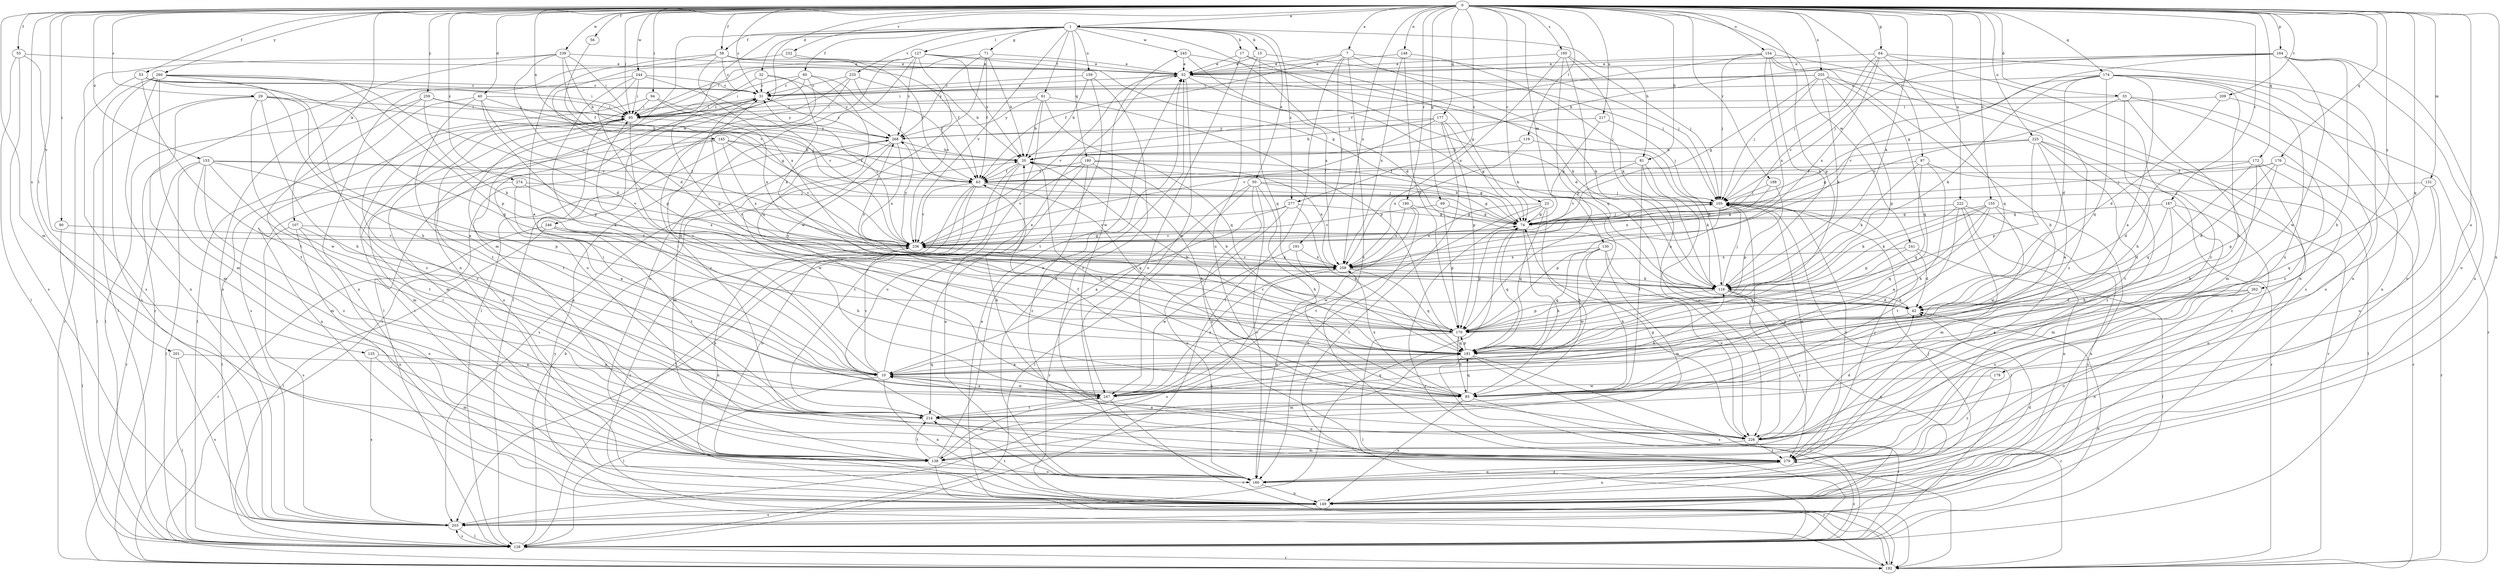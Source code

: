 strict digraph  {
0;
1;
7;
10;
15;
17;
20;
23;
29;
31;
32;
33;
40;
42;
50;
52;
53;
55;
56;
58;
60;
61;
63;
64;
69;
71;
74;
81;
85;
90;
94;
95;
97;
105;
107;
116;
119;
125;
127;
128;
130;
131;
138;
145;
148;
149;
153;
154;
155;
159;
160;
164;
170;
172;
174;
176;
177;
178;
180;
181;
187;
188;
190;
191;
192;
195;
201;
203;
209;
214;
217;
222;
225;
226;
232;
233;
236;
239;
241;
244;
245;
246;
247;
255;
258;
259;
260;
262;
268;
274;
277;
279;
0 -> 1  [label=a];
0 -> 7  [label=a];
0 -> 23  [label=c];
0 -> 29  [label=c];
0 -> 31  [label=c];
0 -> 32  [label=d];
0 -> 33  [label=d];
0 -> 40  [label=d];
0 -> 53  [label=f];
0 -> 55  [label=f];
0 -> 56  [label=f];
0 -> 58  [label=f];
0 -> 64  [label=g];
0 -> 69  [label=g];
0 -> 81  [label=h];
0 -> 90  [label=i];
0 -> 94  [label=i];
0 -> 95  [label=i];
0 -> 97  [label=j];
0 -> 107  [label=k];
0 -> 116  [label=k];
0 -> 119  [label=l];
0 -> 125  [label=l];
0 -> 130  [label=m];
0 -> 131  [label=m];
0 -> 138  [label=m];
0 -> 145  [label=n];
0 -> 148  [label=n];
0 -> 149  [label=n];
0 -> 153  [label=o];
0 -> 154  [label=o];
0 -> 155  [label=o];
0 -> 164  [label=p];
0 -> 170  [label=p];
0 -> 172  [label=q];
0 -> 174  [label=q];
0 -> 176  [label=q];
0 -> 177  [label=q];
0 -> 178  [label=q];
0 -> 187  [label=r];
0 -> 188  [label=r];
0 -> 190  [label=r];
0 -> 195  [label=s];
0 -> 201  [label=s];
0 -> 209  [label=t];
0 -> 217  [label=u];
0 -> 222  [label=u];
0 -> 225  [label=u];
0 -> 226  [label=u];
0 -> 232  [label=v];
0 -> 239  [label=w];
0 -> 241  [label=w];
0 -> 244  [label=w];
0 -> 255  [label=x];
0 -> 258  [label=x];
0 -> 259  [label=y];
0 -> 260  [label=y];
0 -> 262  [label=y];
0 -> 274  [label=z];
0 -> 277  [label=z];
1 -> 15  [label=b];
1 -> 17  [label=b];
1 -> 42  [label=d];
1 -> 50  [label=e];
1 -> 58  [label=f];
1 -> 60  [label=f];
1 -> 61  [label=f];
1 -> 71  [label=g];
1 -> 81  [label=h];
1 -> 127  [label=l];
1 -> 138  [label=m];
1 -> 149  [label=n];
1 -> 159  [label=o];
1 -> 180  [label=q];
1 -> 233  [label=v];
1 -> 236  [label=v];
1 -> 245  [label=w];
1 -> 246  [label=w];
1 -> 277  [label=z];
7 -> 52  [label=e];
7 -> 63  [label=f];
7 -> 105  [label=j];
7 -> 116  [label=k];
7 -> 128  [label=l];
7 -> 191  [label=r];
7 -> 279  [label=z];
10 -> 31  [label=c];
10 -> 52  [label=e];
10 -> 85  [label=h];
10 -> 95  [label=i];
10 -> 128  [label=l];
10 -> 149  [label=n];
10 -> 181  [label=q];
10 -> 236  [label=v];
10 -> 247  [label=w];
15 -> 52  [label=e];
15 -> 105  [label=j];
15 -> 181  [label=q];
15 -> 226  [label=u];
17 -> 42  [label=d];
17 -> 52  [label=e];
17 -> 116  [label=k];
17 -> 160  [label=o];
20 -> 63  [label=f];
20 -> 85  [label=h];
20 -> 203  [label=s];
20 -> 214  [label=t];
23 -> 74  [label=g];
23 -> 85  [label=h];
23 -> 181  [label=q];
23 -> 192  [label=r];
23 -> 214  [label=t];
23 -> 258  [label=x];
29 -> 10  [label=a];
29 -> 74  [label=g];
29 -> 85  [label=h];
29 -> 95  [label=i];
29 -> 128  [label=l];
29 -> 138  [label=m];
29 -> 247  [label=w];
31 -> 95  [label=i];
31 -> 203  [label=s];
31 -> 226  [label=u];
32 -> 31  [label=c];
32 -> 116  [label=k];
32 -> 170  [label=p];
32 -> 268  [label=y];
33 -> 85  [label=h];
33 -> 95  [label=i];
33 -> 138  [label=m];
33 -> 160  [label=o];
33 -> 236  [label=v];
33 -> 279  [label=z];
40 -> 95  [label=i];
40 -> 105  [label=j];
40 -> 128  [label=l];
40 -> 170  [label=p];
40 -> 214  [label=t];
40 -> 236  [label=v];
42 -> 116  [label=k];
42 -> 170  [label=p];
50 -> 74  [label=g];
50 -> 85  [label=h];
50 -> 105  [label=j];
50 -> 128  [label=l];
50 -> 160  [label=o];
50 -> 192  [label=r];
50 -> 279  [label=z];
52 -> 31  [label=c];
52 -> 105  [label=j];
52 -> 116  [label=k];
52 -> 236  [label=v];
52 -> 247  [label=w];
53 -> 31  [label=c];
53 -> 85  [label=h];
53 -> 95  [label=i];
53 -> 181  [label=q];
53 -> 192  [label=r];
53 -> 214  [label=t];
55 -> 52  [label=e];
55 -> 128  [label=l];
55 -> 203  [label=s];
55 -> 236  [label=v];
56 -> 236  [label=v];
58 -> 10  [label=a];
58 -> 31  [label=c];
58 -> 52  [label=e];
58 -> 63  [label=f];
58 -> 203  [label=s];
58 -> 258  [label=x];
60 -> 31  [label=c];
60 -> 63  [label=f];
60 -> 95  [label=i];
60 -> 128  [label=l];
60 -> 181  [label=q];
60 -> 279  [label=z];
61 -> 20  [label=b];
61 -> 95  [label=i];
61 -> 160  [label=o];
61 -> 170  [label=p];
61 -> 181  [label=q];
61 -> 268  [label=y];
63 -> 105  [label=j];
63 -> 128  [label=l];
63 -> 149  [label=n];
63 -> 181  [label=q];
63 -> 192  [label=r];
63 -> 236  [label=v];
64 -> 52  [label=e];
64 -> 105  [label=j];
64 -> 149  [label=n];
64 -> 181  [label=q];
64 -> 236  [label=v];
64 -> 258  [label=x];
64 -> 279  [label=z];
69 -> 74  [label=g];
69 -> 170  [label=p];
69 -> 236  [label=v];
71 -> 20  [label=b];
71 -> 52  [label=e];
71 -> 63  [label=f];
71 -> 95  [label=i];
71 -> 247  [label=w];
71 -> 268  [label=y];
74 -> 20  [label=b];
74 -> 85  [label=h];
74 -> 105  [label=j];
74 -> 170  [label=p];
74 -> 181  [label=q];
74 -> 236  [label=v];
81 -> 63  [label=f];
81 -> 116  [label=k];
81 -> 214  [label=t];
81 -> 226  [label=u];
81 -> 236  [label=v];
85 -> 63  [label=f];
85 -> 128  [label=l];
85 -> 149  [label=n];
85 -> 181  [label=q];
85 -> 258  [label=x];
90 -> 128  [label=l];
90 -> 236  [label=v];
94 -> 95  [label=i];
94 -> 258  [label=x];
94 -> 268  [label=y];
94 -> 279  [label=z];
95 -> 31  [label=c];
95 -> 138  [label=m];
95 -> 160  [label=o];
95 -> 181  [label=q];
95 -> 214  [label=t];
95 -> 268  [label=y];
97 -> 63  [label=f];
97 -> 85  [label=h];
97 -> 116  [label=k];
97 -> 181  [label=q];
97 -> 192  [label=r];
105 -> 74  [label=g];
105 -> 128  [label=l];
105 -> 170  [label=p];
105 -> 226  [label=u];
105 -> 279  [label=z];
107 -> 10  [label=a];
107 -> 149  [label=n];
107 -> 160  [label=o];
107 -> 203  [label=s];
107 -> 236  [label=v];
116 -> 42  [label=d];
116 -> 105  [label=j];
116 -> 149  [label=n];
116 -> 170  [label=p];
116 -> 268  [label=y];
116 -> 279  [label=z];
119 -> 20  [label=b];
119 -> 116  [label=k];
119 -> 258  [label=x];
125 -> 10  [label=a];
125 -> 138  [label=m];
125 -> 203  [label=s];
127 -> 20  [label=b];
127 -> 52  [label=e];
127 -> 74  [label=g];
127 -> 95  [label=i];
127 -> 128  [label=l];
127 -> 149  [label=n];
127 -> 236  [label=v];
127 -> 268  [label=y];
128 -> 20  [label=b];
128 -> 42  [label=d];
128 -> 192  [label=r];
128 -> 203  [label=s];
128 -> 279  [label=z];
130 -> 85  [label=h];
130 -> 138  [label=m];
130 -> 181  [label=q];
130 -> 226  [label=u];
130 -> 247  [label=w];
130 -> 258  [label=x];
131 -> 105  [label=j];
131 -> 181  [label=q];
131 -> 192  [label=r];
131 -> 226  [label=u];
138 -> 52  [label=e];
138 -> 160  [label=o];
138 -> 192  [label=r];
138 -> 214  [label=t];
138 -> 247  [label=w];
145 -> 20  [label=b];
145 -> 63  [label=f];
145 -> 138  [label=m];
145 -> 149  [label=n];
145 -> 236  [label=v];
145 -> 258  [label=x];
148 -> 52  [label=e];
148 -> 116  [label=k];
148 -> 170  [label=p];
148 -> 258  [label=x];
149 -> 42  [label=d];
149 -> 95  [label=i];
149 -> 105  [label=j];
149 -> 203  [label=s];
149 -> 214  [label=t];
153 -> 63  [label=f];
153 -> 128  [label=l];
153 -> 138  [label=m];
153 -> 170  [label=p];
153 -> 192  [label=r];
153 -> 214  [label=t];
153 -> 236  [label=v];
153 -> 279  [label=z];
154 -> 52  [label=e];
154 -> 63  [label=f];
154 -> 85  [label=h];
154 -> 105  [label=j];
154 -> 116  [label=k];
154 -> 149  [label=n];
154 -> 203  [label=s];
154 -> 258  [label=x];
155 -> 10  [label=a];
155 -> 74  [label=g];
155 -> 116  [label=k];
155 -> 149  [label=n];
155 -> 170  [label=p];
155 -> 181  [label=q];
155 -> 247  [label=w];
159 -> 20  [label=b];
159 -> 31  [label=c];
159 -> 214  [label=t];
159 -> 279  [label=z];
160 -> 52  [label=e];
160 -> 95  [label=i];
160 -> 149  [label=n];
160 -> 279  [label=z];
164 -> 20  [label=b];
164 -> 52  [label=e];
164 -> 74  [label=g];
164 -> 85  [label=h];
164 -> 105  [label=j];
164 -> 149  [label=n];
164 -> 160  [label=o];
164 -> 247  [label=w];
170 -> 20  [label=b];
170 -> 31  [label=c];
170 -> 85  [label=h];
170 -> 128  [label=l];
170 -> 181  [label=q];
170 -> 236  [label=v];
172 -> 42  [label=d];
172 -> 63  [label=f];
172 -> 85  [label=h];
172 -> 128  [label=l];
172 -> 181  [label=q];
172 -> 279  [label=z];
174 -> 10  [label=a];
174 -> 31  [label=c];
174 -> 42  [label=d];
174 -> 85  [label=h];
174 -> 116  [label=k];
174 -> 149  [label=n];
174 -> 160  [label=o];
174 -> 181  [label=q];
174 -> 226  [label=u];
174 -> 236  [label=v];
176 -> 42  [label=d];
176 -> 63  [label=f];
176 -> 105  [label=j];
176 -> 170  [label=p];
176 -> 192  [label=r];
177 -> 20  [label=b];
177 -> 74  [label=g];
177 -> 128  [label=l];
177 -> 170  [label=p];
177 -> 236  [label=v];
177 -> 268  [label=y];
178 -> 247  [label=w];
178 -> 279  [label=z];
180 -> 63  [label=f];
180 -> 74  [label=g];
180 -> 85  [label=h];
180 -> 160  [label=o];
180 -> 236  [label=v];
180 -> 258  [label=x];
180 -> 279  [label=z];
181 -> 10  [label=a];
181 -> 20  [label=b];
181 -> 128  [label=l];
181 -> 138  [label=m];
181 -> 170  [label=p];
181 -> 192  [label=r];
181 -> 203  [label=s];
187 -> 42  [label=d];
187 -> 74  [label=g];
187 -> 85  [label=h];
187 -> 138  [label=m];
187 -> 160  [label=o];
188 -> 105  [label=j];
188 -> 170  [label=p];
188 -> 258  [label=x];
190 -> 74  [label=g];
190 -> 160  [label=o];
190 -> 247  [label=w];
190 -> 258  [label=x];
191 -> 160  [label=o];
191 -> 247  [label=w];
191 -> 258  [label=x];
192 -> 52  [label=e];
192 -> 268  [label=y];
195 -> 52  [label=e];
195 -> 105  [label=j];
195 -> 170  [label=p];
195 -> 181  [label=q];
195 -> 226  [label=u];
195 -> 258  [label=x];
201 -> 10  [label=a];
201 -> 128  [label=l];
201 -> 203  [label=s];
203 -> 74  [label=g];
203 -> 128  [label=l];
209 -> 42  [label=d];
209 -> 95  [label=i];
209 -> 192  [label=r];
214 -> 226  [label=u];
217 -> 74  [label=g];
217 -> 105  [label=j];
217 -> 268  [label=y];
222 -> 74  [label=g];
222 -> 116  [label=k];
222 -> 138  [label=m];
222 -> 149  [label=n];
222 -> 203  [label=s];
222 -> 214  [label=t];
225 -> 10  [label=a];
225 -> 20  [label=b];
225 -> 74  [label=g];
225 -> 170  [label=p];
225 -> 192  [label=r];
225 -> 214  [label=t];
225 -> 279  [label=z];
226 -> 10  [label=a];
226 -> 20  [label=b];
226 -> 42  [label=d];
226 -> 74  [label=g];
226 -> 105  [label=j];
226 -> 138  [label=m];
226 -> 279  [label=z];
232 -> 42  [label=d];
232 -> 52  [label=e];
232 -> 63  [label=f];
233 -> 20  [label=b];
233 -> 31  [label=c];
233 -> 63  [label=f];
233 -> 128  [label=l];
233 -> 192  [label=r];
236 -> 31  [label=c];
236 -> 74  [label=g];
236 -> 149  [label=n];
236 -> 258  [label=x];
236 -> 268  [label=y];
239 -> 20  [label=b];
239 -> 52  [label=e];
239 -> 63  [label=f];
239 -> 95  [label=i];
239 -> 192  [label=r];
239 -> 203  [label=s];
239 -> 236  [label=v];
241 -> 42  [label=d];
241 -> 128  [label=l];
241 -> 181  [label=q];
241 -> 258  [label=x];
244 -> 10  [label=a];
244 -> 31  [label=c];
244 -> 95  [label=i];
244 -> 149  [label=n];
244 -> 170  [label=p];
244 -> 236  [label=v];
245 -> 52  [label=e];
245 -> 74  [label=g];
245 -> 247  [label=w];
245 -> 258  [label=x];
246 -> 85  [label=h];
246 -> 128  [label=l];
246 -> 192  [label=r];
246 -> 214  [label=t];
246 -> 236  [label=v];
247 -> 10  [label=a];
247 -> 95  [label=i];
247 -> 116  [label=k];
247 -> 192  [label=r];
247 -> 214  [label=t];
247 -> 258  [label=x];
255 -> 31  [label=c];
255 -> 74  [label=g];
255 -> 95  [label=i];
255 -> 105  [label=j];
255 -> 116  [label=k];
255 -> 170  [label=p];
255 -> 181  [label=q];
255 -> 279  [label=z];
258 -> 116  [label=k];
258 -> 181  [label=q];
258 -> 203  [label=s];
258 -> 236  [label=v];
259 -> 20  [label=b];
259 -> 95  [label=i];
259 -> 116  [label=k];
259 -> 128  [label=l];
259 -> 214  [label=t];
260 -> 31  [label=c];
260 -> 42  [label=d];
260 -> 128  [label=l];
260 -> 138  [label=m];
260 -> 149  [label=n];
260 -> 170  [label=p];
260 -> 203  [label=s];
260 -> 279  [label=z];
262 -> 10  [label=a];
262 -> 42  [label=d];
262 -> 149  [label=n];
262 -> 160  [label=o];
262 -> 226  [label=u];
268 -> 20  [label=b];
268 -> 31  [label=c];
268 -> 138  [label=m];
268 -> 203  [label=s];
268 -> 247  [label=w];
268 -> 258  [label=x];
274 -> 10  [label=a];
274 -> 105  [label=j];
274 -> 128  [label=l];
274 -> 258  [label=x];
277 -> 10  [label=a];
277 -> 74  [label=g];
277 -> 160  [label=o];
277 -> 181  [label=q];
277 -> 236  [label=v];
279 -> 105  [label=j];
279 -> 149  [label=n];
279 -> 160  [label=o];
}
